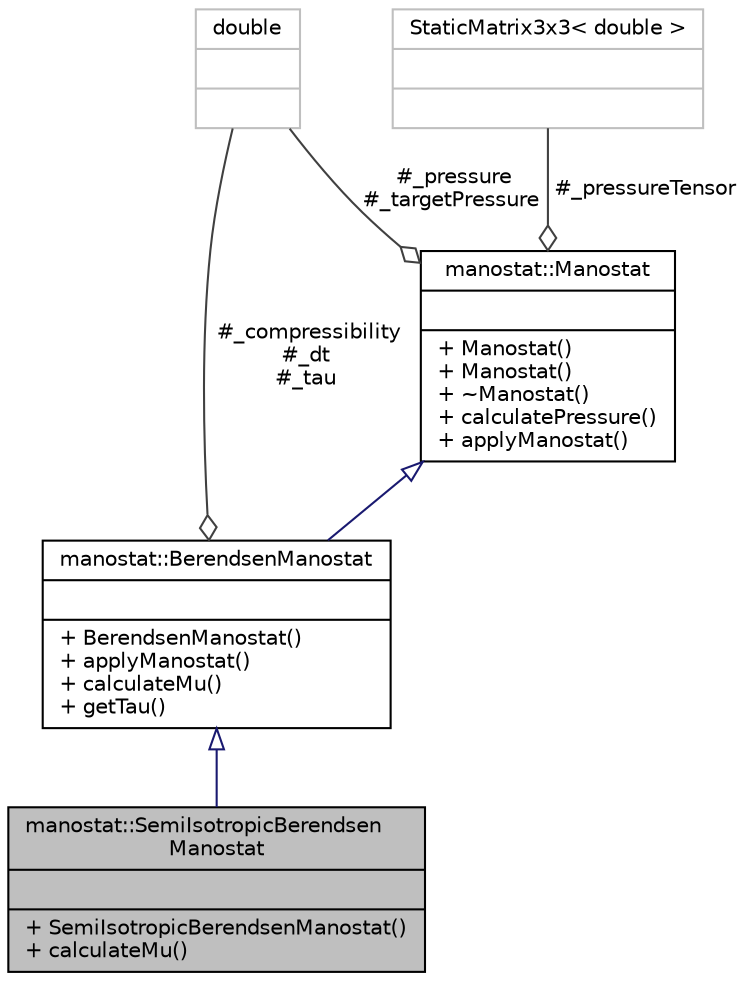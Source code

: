 digraph "manostat::SemiIsotropicBerendsenManostat"
{
 // LATEX_PDF_SIZE
  edge [fontname="Helvetica",fontsize="10",labelfontname="Helvetica",labelfontsize="10"];
  node [fontname="Helvetica",fontsize="10",shape=record];
  Node1 [label="{manostat::SemiIsotropicBerendsen\lManostat\n||+ SemiIsotropicBerendsenManostat()\l+ calculateMu()\l}",height=0.2,width=0.4,color="black", fillcolor="grey75", style="filled", fontcolor="black",tooltip=" "];
  Node2 -> Node1 [dir="back",color="midnightblue",fontsize="10",style="solid",arrowtail="onormal",fontname="Helvetica"];
  Node2 [label="{manostat::BerendsenManostat\n||+ BerendsenManostat()\l+ applyManostat()\l+ calculateMu()\l+ getTau()\l}",height=0.2,width=0.4,color="black", fillcolor="white", style="filled",URL="$classmanostat_1_1BerendsenManostat.html",tooltip=" "];
  Node3 -> Node2 [dir="back",color="midnightblue",fontsize="10",style="solid",arrowtail="onormal",fontname="Helvetica"];
  Node3 [label="{manostat::Manostat\n||+ Manostat()\l+ Manostat()\l+ ~Manostat()\l+ calculatePressure()\l+ applyManostat()\l}",height=0.2,width=0.4,color="black", fillcolor="white", style="filled",URL="$classmanostat_1_1Manostat.html",tooltip="Manostat is a base class for all manostats."];
  Node4 -> Node3 [color="grey25",fontsize="10",style="solid",label=" #_pressure\n#_targetPressure" ,arrowhead="odiamond",fontname="Helvetica"];
  Node4 [label="{double\n||}",height=0.2,width=0.4,color="grey75", fillcolor="white", style="filled",tooltip=" "];
  Node5 -> Node3 [color="grey25",fontsize="10",style="solid",label=" #_pressureTensor" ,arrowhead="odiamond",fontname="Helvetica"];
  Node5 [label="{StaticMatrix3x3\< double \>\n||}",height=0.2,width=0.4,color="grey75", fillcolor="white", style="filled",tooltip=" "];
  Node4 -> Node2 [color="grey25",fontsize="10",style="solid",label=" #_compressibility\n#_dt\n#_tau" ,arrowhead="odiamond",fontname="Helvetica"];
}
